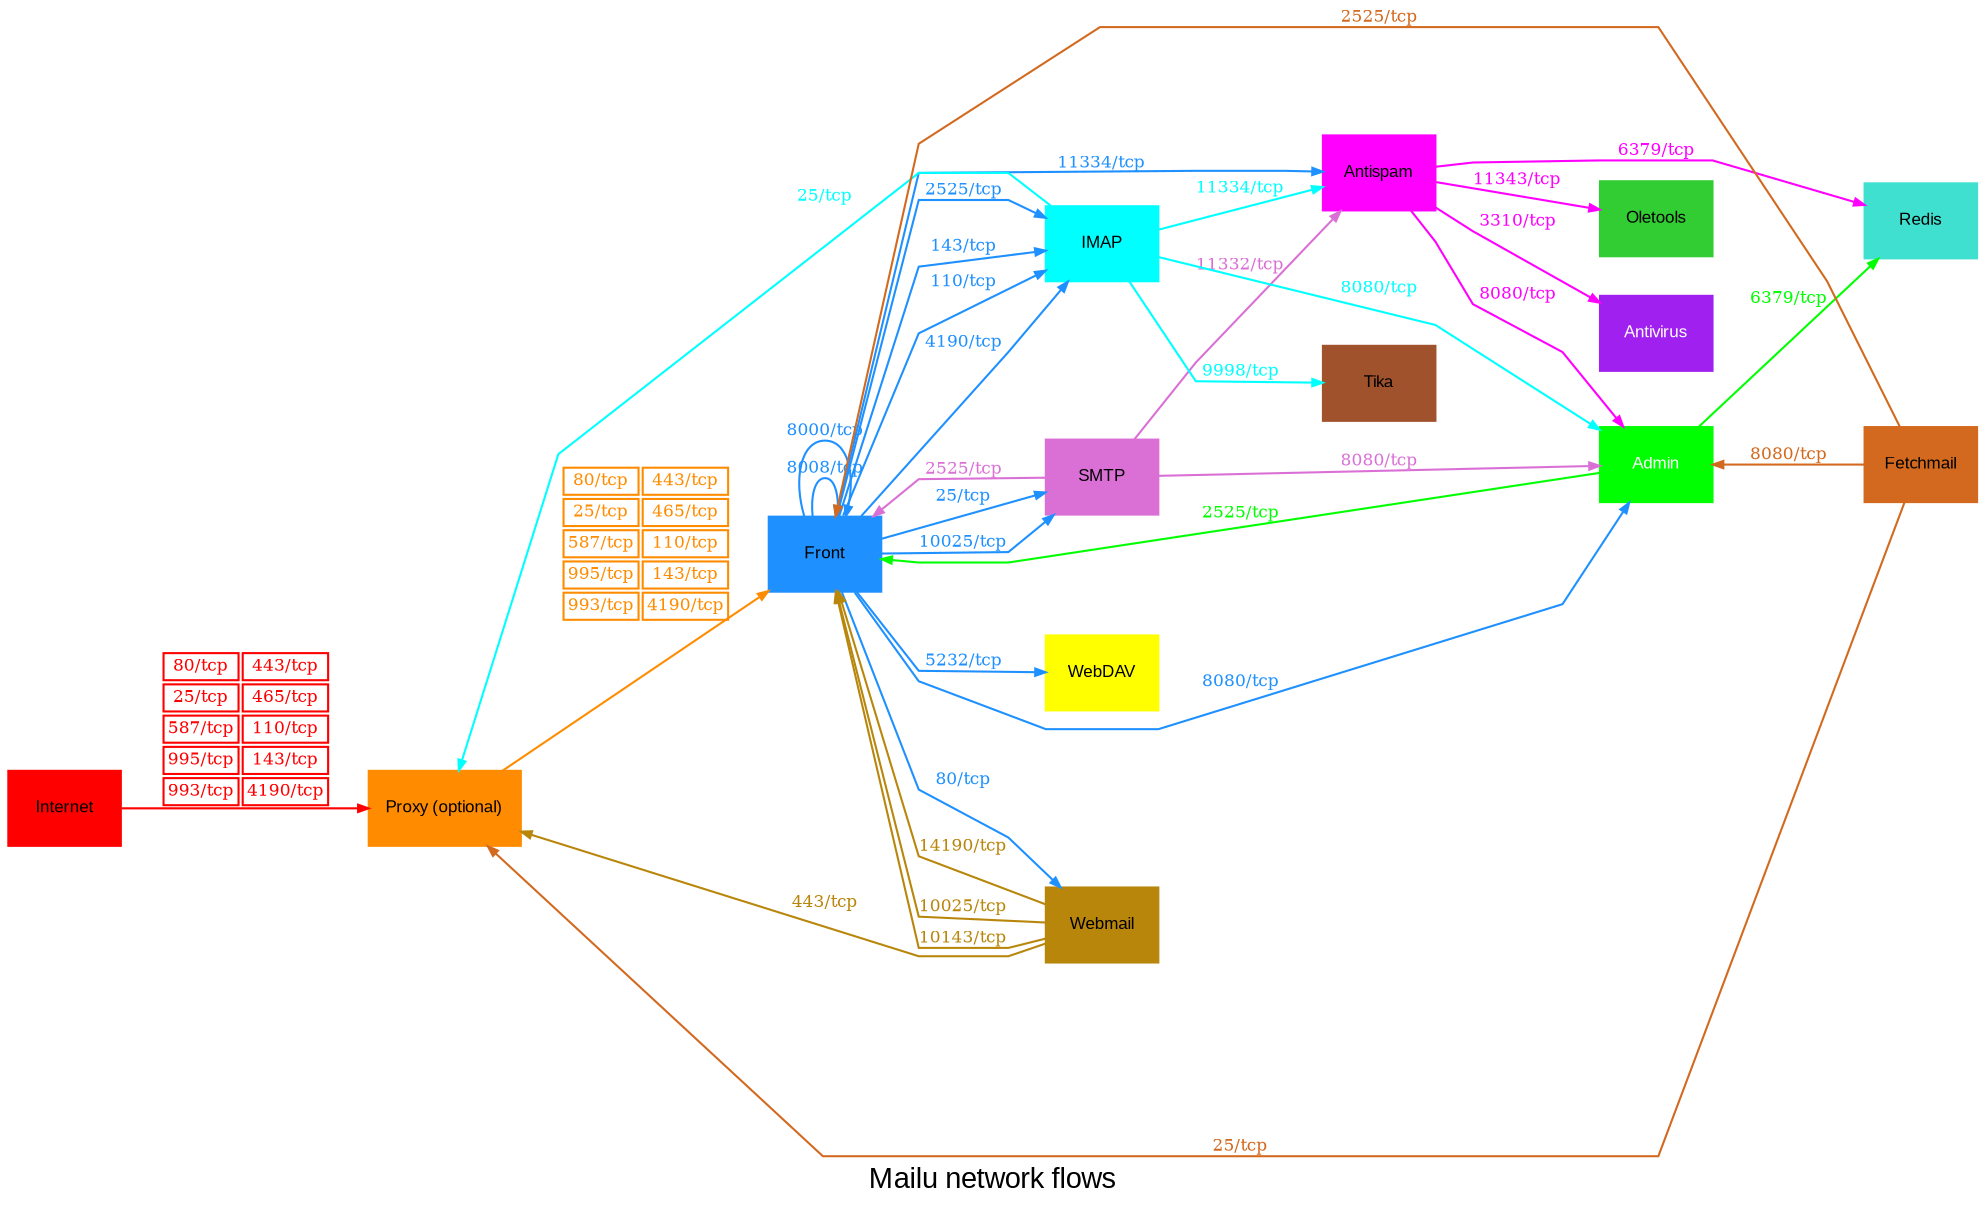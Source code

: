 digraph mailu {
    label = "Mailu network flows";
    fontname = "arial";
    
    node [shape = record; fontname = "arial"; fontsize = 8; style = filled; color = "#d3edea";];
    splines = "compound";
    // node [shape = "box"; fontsize = "10";];
    edge [fontsize = 8; arrowsize = 0.5;];
    
    # Components
    internet [label = "Internet"; color = "red";];
    proxy [label = "Proxy (optional)"; color = "darkorange";];
    front [label="Front"; color="dodgerblue";];
    admin [label="Admin"; color="green"; fontcolor="white";];
    smtp [label="SMTP"; color="orchid";];
    redis [label="Redis"; color="turquoise";];
    antispam [label="Antispam"; color="magenta";];
    antivirus [label="Antivirus"; color="purple"; fontcolor="white";];
    imap [label="IMAP"; color="cyan";];
    webdav [label="WebDAV"; color="yellow";];
    webmail [label="Webmail"; color="darkgoldenrod";];
    fetchmail [label="Fetchmail"; color="chocolate";];
    oletools [label="Oletools"; color="limegreen";];
    fts_attachments [label="Tika"; color="sienna";];

    rankdir=LR;
    {rank=min; internet};
    // {rank=3; proxy};
    // {rank=4; front};
    // {rank=same; admin smtp redis antispam antivirus imap};
    {rank=max; fetchmail};

    # Proxy from internet

    internet -> proxy [
        color="red";
        fontcolor="red";
        label = <
        <TABLE BORDER="0" CELLBORDER="1" CELLPADDING="1">
            <TR>
                <TD>80/tcp</TD>
                <TD>443/tcp</TD>
            </TR>
            <TR>
                <TD>25/tcp</TD>
                <TD>465/tcp</TD>
            </TR>
            <TR>
                <TD>587/tcp</TD>
                <TD>110/tcp</TD>
            </TR>
            <TR>
                <TD>995/tcp</TD>
                <TD>143/tcp</TD>
            </TR>
            <TR>
                <TD>993/tcp</TD>
                <TD>4190/tcp</TD>
            </TR>
        </TABLE>
        >;
    ];

    # Front from proxy
    proxy -> front [
        color="darkorange";
        fontcolor="darkorange";
        label = <
        <TABLE BORDER="0" CELLBORDER="1" CELLPADDING="1">
            <TR>
                <TD>80/tcp</TD>
                <TD>443/tcp</TD>
            </TR>
            <TR>
                <TD>25/tcp</TD>
                <TD>465/tcp</TD>
            </TR>
            <TR>
                <TD>587/tcp</TD>
                <TD>110/tcp</TD>
            </TR>
            <TR>
                <TD>995/tcp</TD>
                <TD>143/tcp</TD>
            </TR>
            <TR>
                <TD>993/tcp</TD>
                <TD>4190/tcp</TD>
            </TR>
        </TABLE>
        >;
    ];
    
    front -> front [label = "8008/tcp"; color="dodgerblue"; fontcolor="dodgerblue";];
    front -> front [label = "8000/tcp"; color="dodgerblue"; fontcolor="dodgerblue";];
    front -> admin [label = "8080/tcp"; color="dodgerblue"; fontcolor="dodgerblue";];
    front -> imap [label = "4190/tcp"; color="dodgerblue"; fontcolor="dodgerblue";];
    front -> imap [label = "2525/tcp"; color="dodgerblue"; fontcolor="dodgerblue";];
    front -> imap [label = "143/tcp"; color="dodgerblue"; fontcolor="dodgerblue";];
    front -> imap [label = "110/tcp"; color="dodgerblue"; fontcolor="dodgerblue";];
    front -> smtp [label = "25/tcp"; color="dodgerblue"; fontcolor="dodgerblue";];
    front -> smtp [label = "10025/tcp"; color="dodgerblue"; fontcolor="dodgerblue";];
    front -> webmail [label = "80/tcp"; color="dodgerblue"; fontcolor="dodgerblue";];
    front -> antispam [label = "11334/tcp"; color="dodgerblue"; fontcolor="dodgerblue";];
    front -> webdav [label = "5232/tcp"; color="dodgerblue"; fontcolor="dodgerblue";];
    
    smtp -> admin [label = "8080/tcp"; color="orchid"; fontcolor="orchid";];
    smtp -> front [label = "2525/tcp"; color="orchid"; fontcolor="orchid";];
    smtp -> antispam [label = "11332/tcp"; color="orchid"; fontcolor="orchid";];
    
    imap -> admin [label = "8080/tcp"; color="cyan"; fontcolor="cyan";];
    imap -> antispam [label = "11334/tcp"; color="cyan"; fontcolor="cyan";];
    imap -> proxy [label = "25/tcp"; color="cyan"; fontcolor="cyan";];
    imap -> fts_attachments [label = "9998/tcp"; color="cyan"; fontcolor="cyan";];
    
    webmail -> front [label = "14190/tcp"; color="darkgoldenrod"; fontcolor="darkgoldenrod";];
    webmail -> front [label = "10025/tcp"; color="darkgoldenrod"; fontcolor="darkgoldenrod";];
    webmail -> front [label = "10143/tcp"; color="darkgoldenrod"; fontcolor="darkgoldenrod";];
    # carddav
    webmail -> proxy [label = "443/tcp"; color="darkgoldenrod"; fontcolor="darkgoldenrod";];
    
    admin -> redis [label = "6379/tcp"; color="green"; fontcolor="green";];
    admin -> front [label = "2525/tcp"; color="green"; fontcolor="green";];
    
    antispam -> redis [label = "6379/tcp"; color="magenta"; fontcolor="magenta";];
    antispam -> admin [label = "8080/tcp"; color="magenta"; fontcolor="magenta";];
    antispam -> oletools [label = "11343/tcp"; color="magenta"; fontcolor="magenta";];
    antispam -> antivirus [label = "3310/tcp"; color="magenta"; fontcolor="magenta";];
    
    fetchmail -> admin [label = "8080/tcp"; color="chocolate"; fontcolor="chocolate";];
    fetchmail -> proxy [label = "25/tcp"; color="chocolate"; fontcolor="chocolate";];
    fetchmail -> front [label = "2525/tcp"; color="chocolate"; fontcolor="chocolate";];
    #
    # those don't need internet:
    # oletools
    # fts_attachments
    # redis
}
